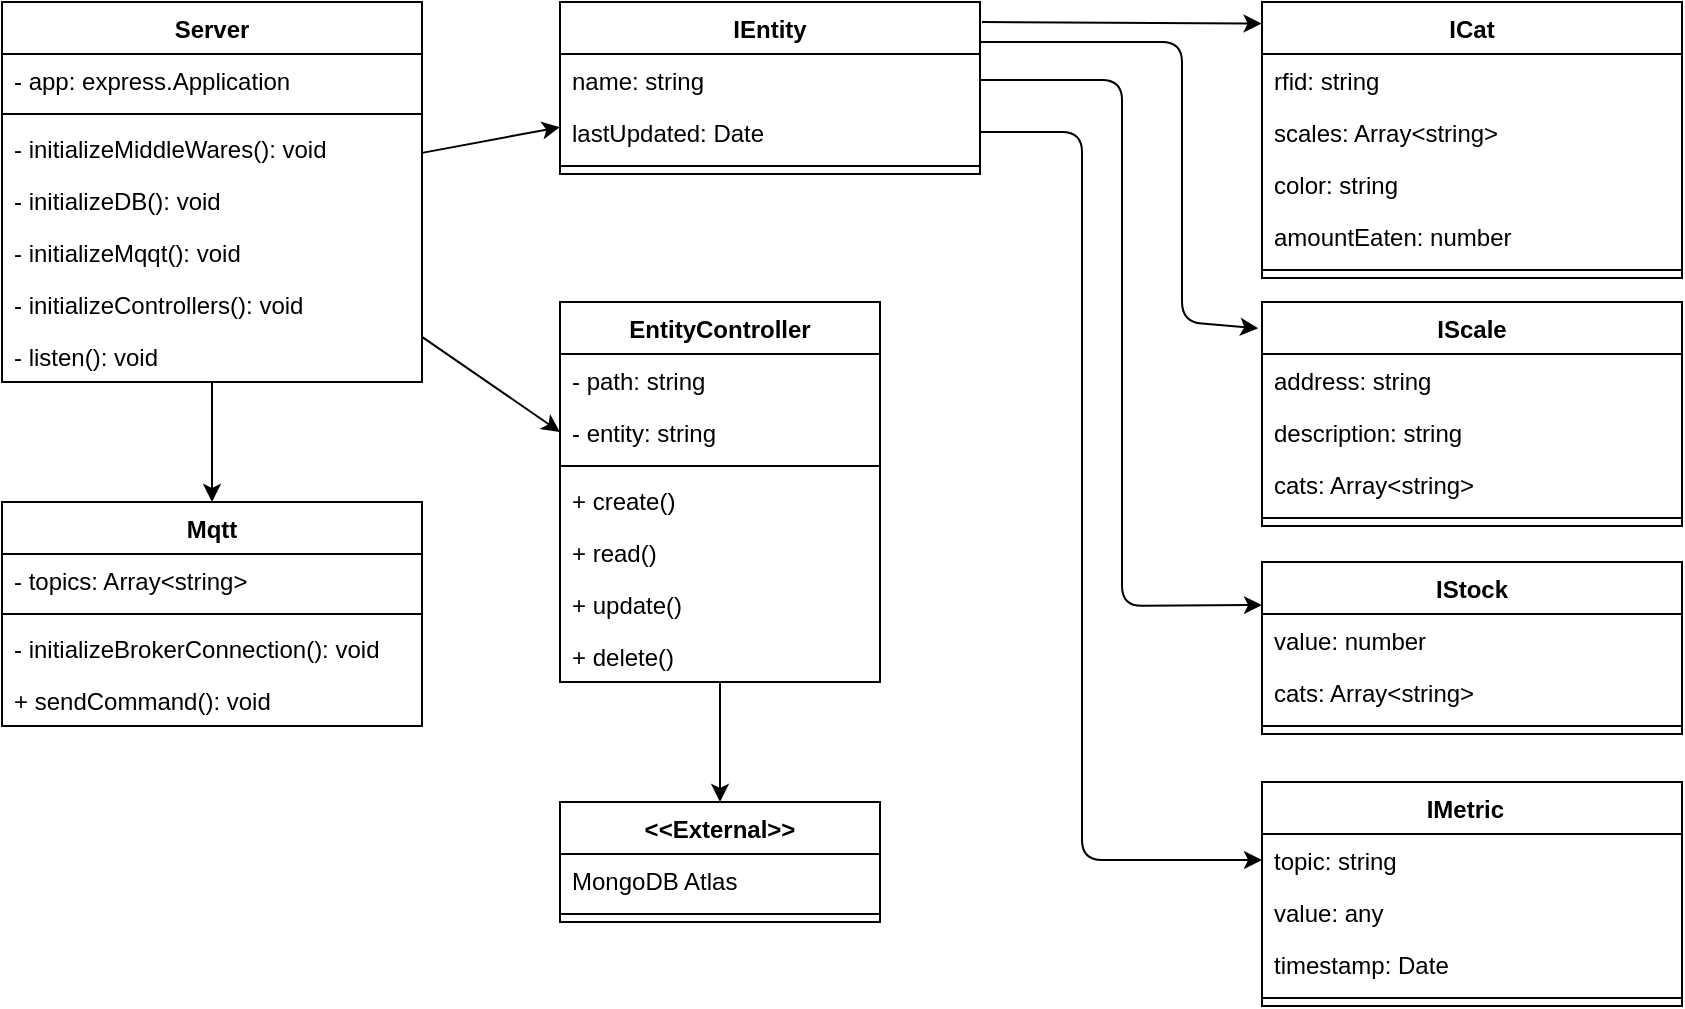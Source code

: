 <mxfile>
    <diagram id="LwKDOms1_do1VlzE2TNs" name="Page-1">
        <mxGraphModel dx="1320" dy="2594" grid="1" gridSize="10" guides="1" tooltips="1" connect="1" arrows="1" fold="1" page="1" pageScale="1" pageWidth="1169" pageHeight="827" math="0" shadow="0">
            <root>
                <mxCell id="0"/>
                <mxCell id="1" parent="0"/>
                <mxCell id="160" value="" style="edgeStyle=none;html=1;" edge="1" parent="1" source="121" target="152">
                    <mxGeometry relative="1" as="geometry"/>
                </mxCell>
                <mxCell id="226" style="edgeStyle=none;html=1;entryX=0.5;entryY=0;entryDx=0;entryDy=0;" edge="1" parent="1" source="121" target="191">
                    <mxGeometry relative="1" as="geometry"/>
                </mxCell>
                <mxCell id="233" style="edgeStyle=none;html=1;entryX=0;entryY=0.5;entryDx=0;entryDy=0;" edge="1" parent="1" source="121" target="224">
                    <mxGeometry relative="1" as="geometry"/>
                </mxCell>
                <mxCell id="121" value="Server" style="swimlane;fontStyle=1;align=center;verticalAlign=top;childLayout=stackLayout;horizontal=1;startSize=26;horizontalStack=0;resizeParent=1;resizeParentMax=0;resizeLast=0;collapsible=1;marginBottom=0;" vertex="1" parent="1">
                    <mxGeometry x="10" y="-1640" width="210" height="190" as="geometry">
                        <mxRectangle x="30" y="-540" width="70" height="26" as="alternateBounds"/>
                    </mxGeometry>
                </mxCell>
                <mxCell id="122" value="- app: express.Application" style="text;strokeColor=none;fillColor=none;align=left;verticalAlign=top;spacingLeft=4;spacingRight=4;overflow=hidden;rotatable=0;points=[[0,0.5],[1,0.5]];portConstraint=eastwest;" vertex="1" parent="121">
                    <mxGeometry y="26" width="210" height="26" as="geometry"/>
                </mxCell>
                <mxCell id="123" value="" style="line;strokeWidth=1;fillColor=none;align=left;verticalAlign=middle;spacingTop=-1;spacingLeft=3;spacingRight=3;rotatable=0;labelPosition=right;points=[];portConstraint=eastwest;" vertex="1" parent="121">
                    <mxGeometry y="52" width="210" height="8" as="geometry"/>
                </mxCell>
                <mxCell id="124" value="- initializeMiddleWares(): void" style="text;strokeColor=none;fillColor=none;align=left;verticalAlign=top;spacingLeft=4;spacingRight=4;overflow=hidden;rotatable=0;points=[[0,0.5],[1,0.5]];portConstraint=eastwest;" vertex="1" parent="121">
                    <mxGeometry y="60" width="210" height="26" as="geometry"/>
                </mxCell>
                <mxCell id="135" value="- initializeDB(): void" style="text;strokeColor=none;fillColor=none;align=left;verticalAlign=top;spacingLeft=4;spacingRight=4;overflow=hidden;rotatable=0;points=[[0,0.5],[1,0.5]];portConstraint=eastwest;" vertex="1" parent="121">
                    <mxGeometry y="86" width="210" height="26" as="geometry"/>
                </mxCell>
                <mxCell id="138" value="- initializeMqqt(): void" style="text;strokeColor=none;fillColor=none;align=left;verticalAlign=top;spacingLeft=4;spacingRight=4;overflow=hidden;rotatable=0;points=[[0,0.5],[1,0.5]];portConstraint=eastwest;" vertex="1" parent="121">
                    <mxGeometry y="112" width="210" height="26" as="geometry"/>
                </mxCell>
                <mxCell id="139" value="- initializeControllers(): void" style="text;strokeColor=none;fillColor=none;align=left;verticalAlign=top;spacingLeft=4;spacingRight=4;overflow=hidden;rotatable=0;points=[[0,0.5],[1,0.5]];portConstraint=eastwest;" vertex="1" parent="121">
                    <mxGeometry y="138" width="210" height="26" as="geometry"/>
                </mxCell>
                <mxCell id="140" value="- listen(): void" style="text;strokeColor=none;fillColor=none;align=left;verticalAlign=top;spacingLeft=4;spacingRight=4;overflow=hidden;rotatable=0;points=[[0,0.5],[1,0.5]];portConstraint=eastwest;" vertex="1" parent="121">
                    <mxGeometry y="164" width="210" height="26" as="geometry"/>
                </mxCell>
                <mxCell id="236" style="edgeStyle=none;html=1;entryX=-0.009;entryY=0.117;entryDx=0;entryDy=0;entryPerimeter=0;exitX=0.996;exitY=-0.232;exitDx=0;exitDy=0;exitPerimeter=0;" edge="1" parent="1" source="153" target="176">
                    <mxGeometry relative="1" as="geometry">
                        <Array as="points">
                            <mxPoint x="600" y="-1620"/>
                            <mxPoint x="600" y="-1480"/>
                        </Array>
                    </mxGeometry>
                </mxCell>
                <mxCell id="239" style="edgeStyle=none;html=1;entryX=0;entryY=0.25;entryDx=0;entryDy=0;exitX=1;exitY=0.5;exitDx=0;exitDy=0;" edge="1" parent="1" source="153" target="162">
                    <mxGeometry relative="1" as="geometry">
                        <Array as="points">
                            <mxPoint x="570" y="-1601"/>
                            <mxPoint x="570" y="-1338"/>
                        </Array>
                    </mxGeometry>
                </mxCell>
                <mxCell id="240" style="edgeStyle=none;html=1;entryX=0;entryY=0.5;entryDx=0;entryDy=0;exitX=1;exitY=0.5;exitDx=0;exitDy=0;" edge="1" parent="1" source="161" target="184">
                    <mxGeometry relative="1" as="geometry">
                        <Array as="points">
                            <mxPoint x="550" y="-1575"/>
                            <mxPoint x="550" y="-1211"/>
                        </Array>
                    </mxGeometry>
                </mxCell>
                <mxCell id="241" style="edgeStyle=none;html=1;entryX=-0.001;entryY=0.078;entryDx=0;entryDy=0;entryPerimeter=0;" edge="1" parent="1" target="167">
                    <mxGeometry relative="1" as="geometry">
                        <mxPoint x="500" y="-1630" as="sourcePoint"/>
                    </mxGeometry>
                </mxCell>
                <mxCell id="152" value="IEntity" style="swimlane;fontStyle=1;align=center;verticalAlign=top;childLayout=stackLayout;horizontal=1;startSize=26;horizontalStack=0;resizeParent=1;resizeParentMax=0;resizeLast=0;collapsible=1;marginBottom=0;" vertex="1" parent="1">
                    <mxGeometry x="289" y="-1640" width="210" height="86" as="geometry">
                        <mxRectangle x="30" y="-540" width="70" height="26" as="alternateBounds"/>
                    </mxGeometry>
                </mxCell>
                <mxCell id="153" value="name: string" style="text;strokeColor=none;fillColor=none;align=left;verticalAlign=top;spacingLeft=4;spacingRight=4;overflow=hidden;rotatable=0;points=[[0,0.5],[1,0.5]];portConstraint=eastwest;" vertex="1" parent="152">
                    <mxGeometry y="26" width="210" height="26" as="geometry"/>
                </mxCell>
                <mxCell id="161" value="lastUpdated: Date" style="text;strokeColor=none;fillColor=none;align=left;verticalAlign=top;spacingLeft=4;spacingRight=4;overflow=hidden;rotatable=0;points=[[0,0.5],[1,0.5]];portConstraint=eastwest;" vertex="1" parent="152">
                    <mxGeometry y="52" width="210" height="26" as="geometry"/>
                </mxCell>
                <mxCell id="154" value="" style="line;strokeWidth=1;fillColor=none;align=left;verticalAlign=middle;spacingTop=-1;spacingLeft=3;spacingRight=3;rotatable=0;labelPosition=right;points=[];portConstraint=eastwest;" vertex="1" parent="152">
                    <mxGeometry y="78" width="210" height="8" as="geometry"/>
                </mxCell>
                <mxCell id="162" value="IStock" style="swimlane;fontStyle=1;align=center;verticalAlign=top;childLayout=stackLayout;horizontal=1;startSize=26;horizontalStack=0;resizeParent=1;resizeParentMax=0;resizeLast=0;collapsible=1;marginBottom=0;" vertex="1" parent="1">
                    <mxGeometry x="640" y="-1360" width="210" height="86" as="geometry">
                        <mxRectangle x="30" y="-540" width="70" height="26" as="alternateBounds"/>
                    </mxGeometry>
                </mxCell>
                <mxCell id="163" value="value: number" style="text;strokeColor=none;fillColor=none;align=left;verticalAlign=top;spacingLeft=4;spacingRight=4;overflow=hidden;rotatable=0;points=[[0,0.5],[1,0.5]];portConstraint=eastwest;" vertex="1" parent="162">
                    <mxGeometry y="26" width="210" height="26" as="geometry"/>
                </mxCell>
                <mxCell id="164" value="cats: Array&lt;string&gt;" style="text;strokeColor=none;fillColor=none;align=left;verticalAlign=top;spacingLeft=4;spacingRight=4;overflow=hidden;rotatable=0;points=[[0,0.5],[1,0.5]];portConstraint=eastwest;" vertex="1" parent="162">
                    <mxGeometry y="52" width="210" height="26" as="geometry"/>
                </mxCell>
                <mxCell id="165" value="" style="line;strokeWidth=1;fillColor=none;align=left;verticalAlign=middle;spacingTop=-1;spacingLeft=3;spacingRight=3;rotatable=0;labelPosition=right;points=[];portConstraint=eastwest;" vertex="1" parent="162">
                    <mxGeometry y="78" width="210" height="8" as="geometry"/>
                </mxCell>
                <mxCell id="167" value="ICat" style="swimlane;fontStyle=1;align=center;verticalAlign=top;childLayout=stackLayout;horizontal=1;startSize=26;horizontalStack=0;resizeParent=1;resizeParentMax=0;resizeLast=0;collapsible=1;marginBottom=0;" vertex="1" parent="1">
                    <mxGeometry x="640" y="-1640" width="210" height="138" as="geometry">
                        <mxRectangle x="30" y="-540" width="70" height="26" as="alternateBounds"/>
                    </mxGeometry>
                </mxCell>
                <mxCell id="168" value="rfid: string" style="text;strokeColor=none;fillColor=none;align=left;verticalAlign=top;spacingLeft=4;spacingRight=4;overflow=hidden;rotatable=0;points=[[0,0.5],[1,0.5]];portConstraint=eastwest;" vertex="1" parent="167">
                    <mxGeometry y="26" width="210" height="26" as="geometry"/>
                </mxCell>
                <mxCell id="172" value="scales: Array&lt;string&gt;" style="text;strokeColor=none;fillColor=none;align=left;verticalAlign=top;spacingLeft=4;spacingRight=4;overflow=hidden;rotatable=0;points=[[0,0.5],[1,0.5]];portConstraint=eastwest;" vertex="1" parent="167">
                    <mxGeometry y="52" width="210" height="26" as="geometry"/>
                </mxCell>
                <mxCell id="173" value="color: string" style="text;strokeColor=none;fillColor=none;align=left;verticalAlign=top;spacingLeft=4;spacingRight=4;overflow=hidden;rotatable=0;points=[[0,0.5],[1,0.5]];portConstraint=eastwest;" vertex="1" parent="167">
                    <mxGeometry y="78" width="210" height="26" as="geometry"/>
                </mxCell>
                <mxCell id="174" value="amountEaten: number" style="text;strokeColor=none;fillColor=none;align=left;verticalAlign=top;spacingLeft=4;spacingRight=4;overflow=hidden;rotatable=0;points=[[0,0.5],[1,0.5]];portConstraint=eastwest;" vertex="1" parent="167">
                    <mxGeometry y="104" width="210" height="26" as="geometry"/>
                </mxCell>
                <mxCell id="170" value="" style="line;strokeWidth=1;fillColor=none;align=left;verticalAlign=middle;spacingTop=-1;spacingLeft=3;spacingRight=3;rotatable=0;labelPosition=right;points=[];portConstraint=eastwest;" vertex="1" parent="167">
                    <mxGeometry y="130" width="210" height="8" as="geometry"/>
                </mxCell>
                <mxCell id="176" value="IScale" style="swimlane;fontStyle=1;align=center;verticalAlign=top;childLayout=stackLayout;horizontal=1;startSize=26;horizontalStack=0;resizeParent=1;resizeParentMax=0;resizeLast=0;collapsible=1;marginBottom=0;" vertex="1" parent="1">
                    <mxGeometry x="640" y="-1490" width="210" height="112" as="geometry">
                        <mxRectangle x="30" y="-540" width="70" height="26" as="alternateBounds"/>
                    </mxGeometry>
                </mxCell>
                <mxCell id="177" value="address: string" style="text;strokeColor=none;fillColor=none;align=left;verticalAlign=top;spacingLeft=4;spacingRight=4;overflow=hidden;rotatable=0;points=[[0,0.5],[1,0.5]];portConstraint=eastwest;" vertex="1" parent="176">
                    <mxGeometry y="26" width="210" height="26" as="geometry"/>
                </mxCell>
                <mxCell id="181" value="description: string" style="text;strokeColor=none;fillColor=none;align=left;verticalAlign=top;spacingLeft=4;spacingRight=4;overflow=hidden;rotatable=0;points=[[0,0.5],[1,0.5]];portConstraint=eastwest;" vertex="1" parent="176">
                    <mxGeometry y="52" width="210" height="26" as="geometry"/>
                </mxCell>
                <mxCell id="182" value="cats: Array&lt;string&gt;" style="text;strokeColor=none;fillColor=none;align=left;verticalAlign=top;spacingLeft=4;spacingRight=4;overflow=hidden;rotatable=0;points=[[0,0.5],[1,0.5]];portConstraint=eastwest;" vertex="1" parent="176">
                    <mxGeometry y="78" width="210" height="26" as="geometry"/>
                </mxCell>
                <mxCell id="179" value="" style="line;strokeWidth=1;fillColor=none;align=left;verticalAlign=middle;spacingTop=-1;spacingLeft=3;spacingRight=3;rotatable=0;labelPosition=right;points=[];portConstraint=eastwest;" vertex="1" parent="176">
                    <mxGeometry y="104" width="210" height="8" as="geometry"/>
                </mxCell>
                <mxCell id="183" value="IMetric  " style="swimlane;fontStyle=1;align=center;verticalAlign=top;childLayout=stackLayout;horizontal=1;startSize=26;horizontalStack=0;resizeParent=1;resizeParentMax=0;resizeLast=0;collapsible=1;marginBottom=0;" vertex="1" parent="1">
                    <mxGeometry x="640" y="-1250" width="210" height="112" as="geometry">
                        <mxRectangle x="30" y="-540" width="70" height="26" as="alternateBounds"/>
                    </mxGeometry>
                </mxCell>
                <mxCell id="184" value="topic: string" style="text;strokeColor=none;fillColor=none;align=left;verticalAlign=top;spacingLeft=4;spacingRight=4;overflow=hidden;rotatable=0;points=[[0,0.5],[1,0.5]];portConstraint=eastwest;" vertex="1" parent="183">
                    <mxGeometry y="26" width="210" height="26" as="geometry"/>
                </mxCell>
                <mxCell id="188" value="value: any" style="text;strokeColor=none;fillColor=none;align=left;verticalAlign=top;spacingLeft=4;spacingRight=4;overflow=hidden;rotatable=0;points=[[0,0.5],[1,0.5]];portConstraint=eastwest;" vertex="1" parent="183">
                    <mxGeometry y="52" width="210" height="26" as="geometry"/>
                </mxCell>
                <mxCell id="189" value="timestamp: Date" style="text;strokeColor=none;fillColor=none;align=left;verticalAlign=top;spacingLeft=4;spacingRight=4;overflow=hidden;rotatable=0;points=[[0,0.5],[1,0.5]];portConstraint=eastwest;" vertex="1" parent="183">
                    <mxGeometry y="78" width="210" height="26" as="geometry"/>
                </mxCell>
                <mxCell id="186" value="" style="line;strokeWidth=1;fillColor=none;align=left;verticalAlign=middle;spacingTop=-1;spacingLeft=3;spacingRight=3;rotatable=0;labelPosition=right;points=[];portConstraint=eastwest;" vertex="1" parent="183">
                    <mxGeometry y="104" width="210" height="8" as="geometry"/>
                </mxCell>
                <mxCell id="191" value="Mqtt" style="swimlane;fontStyle=1;align=center;verticalAlign=top;childLayout=stackLayout;horizontal=1;startSize=26;horizontalStack=0;resizeParent=1;resizeParentMax=0;resizeLast=0;collapsible=1;marginBottom=0;" vertex="1" parent="1">
                    <mxGeometry x="10" y="-1390" width="210" height="112" as="geometry"/>
                </mxCell>
                <mxCell id="192" value="- topics: Array&lt;string&gt;" style="text;strokeColor=none;fillColor=none;align=left;verticalAlign=top;spacingLeft=4;spacingRight=4;overflow=hidden;rotatable=0;points=[[0,0.5],[1,0.5]];portConstraint=eastwest;" vertex="1" parent="191">
                    <mxGeometry y="26" width="210" height="26" as="geometry"/>
                </mxCell>
                <mxCell id="193" value="" style="line;strokeWidth=1;fillColor=none;align=left;verticalAlign=middle;spacingTop=-1;spacingLeft=3;spacingRight=3;rotatable=0;labelPosition=right;points=[];portConstraint=eastwest;" vertex="1" parent="191">
                    <mxGeometry y="52" width="210" height="8" as="geometry"/>
                </mxCell>
                <mxCell id="194" value="- initializeBrokerConnection(): void" style="text;strokeColor=none;fillColor=none;align=left;verticalAlign=top;spacingLeft=4;spacingRight=4;overflow=hidden;rotatable=0;points=[[0,0.5],[1,0.5]];portConstraint=eastwest;" vertex="1" parent="191">
                    <mxGeometry y="60" width="210" height="26" as="geometry"/>
                </mxCell>
                <mxCell id="195" value="+ sendCommand(): void" style="text;strokeColor=none;fillColor=none;align=left;verticalAlign=top;spacingLeft=4;spacingRight=4;overflow=hidden;rotatable=0;points=[[0,0.5],[1,0.5]];portConstraint=eastwest;" vertex="1" parent="191">
                    <mxGeometry y="86" width="210" height="26" as="geometry"/>
                </mxCell>
                <mxCell id="232" style="edgeStyle=none;html=1;entryX=0.5;entryY=0;entryDx=0;entryDy=0;" edge="1" parent="1" source="196" target="227">
                    <mxGeometry relative="1" as="geometry"/>
                </mxCell>
                <mxCell id="196" value="EntityController" style="swimlane;fontStyle=1;align=center;verticalAlign=top;childLayout=stackLayout;horizontal=1;startSize=26;horizontalStack=0;resizeParent=1;resizeParentMax=0;resizeLast=0;collapsible=1;marginBottom=0;" vertex="1" parent="1">
                    <mxGeometry x="289" y="-1490" width="160" height="190" as="geometry"/>
                </mxCell>
                <mxCell id="197" value="- path: string" style="text;strokeColor=none;fillColor=none;align=left;verticalAlign=top;spacingLeft=4;spacingRight=4;overflow=hidden;rotatable=0;points=[[0,0.5],[1,0.5]];portConstraint=eastwest;" vertex="1" parent="196">
                    <mxGeometry y="26" width="160" height="26" as="geometry"/>
                </mxCell>
                <mxCell id="224" value="- entity: string" style="text;strokeColor=none;fillColor=none;align=left;verticalAlign=top;spacingLeft=4;spacingRight=4;overflow=hidden;rotatable=0;points=[[0,0.5],[1,0.5]];portConstraint=eastwest;" vertex="1" parent="196">
                    <mxGeometry y="52" width="160" height="26" as="geometry"/>
                </mxCell>
                <mxCell id="198" value="" style="line;strokeWidth=1;fillColor=none;align=left;verticalAlign=middle;spacingTop=-1;spacingLeft=3;spacingRight=3;rotatable=0;labelPosition=right;points=[];portConstraint=eastwest;" vertex="1" parent="196">
                    <mxGeometry y="78" width="160" height="8" as="geometry"/>
                </mxCell>
                <mxCell id="199" value="+ create()" style="text;strokeColor=none;fillColor=none;align=left;verticalAlign=top;spacingLeft=4;spacingRight=4;overflow=hidden;rotatable=0;points=[[0,0.5],[1,0.5]];portConstraint=eastwest;" vertex="1" parent="196">
                    <mxGeometry y="86" width="160" height="26" as="geometry"/>
                </mxCell>
                <mxCell id="200" value="+ read()" style="text;strokeColor=none;fillColor=none;align=left;verticalAlign=top;spacingLeft=4;spacingRight=4;overflow=hidden;rotatable=0;points=[[0,0.5],[1,0.5]];portConstraint=eastwest;" vertex="1" parent="196">
                    <mxGeometry y="112" width="160" height="26" as="geometry"/>
                </mxCell>
                <mxCell id="201" value="+ update()" style="text;strokeColor=none;fillColor=none;align=left;verticalAlign=top;spacingLeft=4;spacingRight=4;overflow=hidden;rotatable=0;points=[[0,0.5],[1,0.5]];portConstraint=eastwest;" vertex="1" parent="196">
                    <mxGeometry y="138" width="160" height="26" as="geometry"/>
                </mxCell>
                <mxCell id="202" value="+ delete()" style="text;strokeColor=none;fillColor=none;align=left;verticalAlign=top;spacingLeft=4;spacingRight=4;overflow=hidden;rotatable=0;points=[[0,0.5],[1,0.5]];portConstraint=eastwest;" vertex="1" parent="196">
                    <mxGeometry y="164" width="160" height="26" as="geometry"/>
                </mxCell>
                <mxCell id="227" value="&lt;&lt;External&gt;&gt;" style="swimlane;fontStyle=1;align=center;verticalAlign=top;childLayout=stackLayout;horizontal=1;startSize=26;horizontalStack=0;resizeParent=1;resizeParentMax=0;resizeLast=0;collapsible=1;marginBottom=0;" vertex="1" parent="1">
                    <mxGeometry x="289" y="-1240" width="160" height="60" as="geometry"/>
                </mxCell>
                <mxCell id="228" value="MongoDB Atlas" style="text;strokeColor=none;fillColor=none;align=left;verticalAlign=top;spacingLeft=4;spacingRight=4;overflow=hidden;rotatable=0;points=[[0,0.5],[1,0.5]];portConstraint=eastwest;" vertex="1" parent="227">
                    <mxGeometry y="26" width="160" height="26" as="geometry"/>
                </mxCell>
                <mxCell id="229" value="" style="line;strokeWidth=1;fillColor=none;align=left;verticalAlign=middle;spacingTop=-1;spacingLeft=3;spacingRight=3;rotatable=0;labelPosition=right;points=[];portConstraint=eastwest;" vertex="1" parent="227">
                    <mxGeometry y="52" width="160" height="8" as="geometry"/>
                </mxCell>
            </root>
        </mxGraphModel>
    </diagram>
</mxfile>